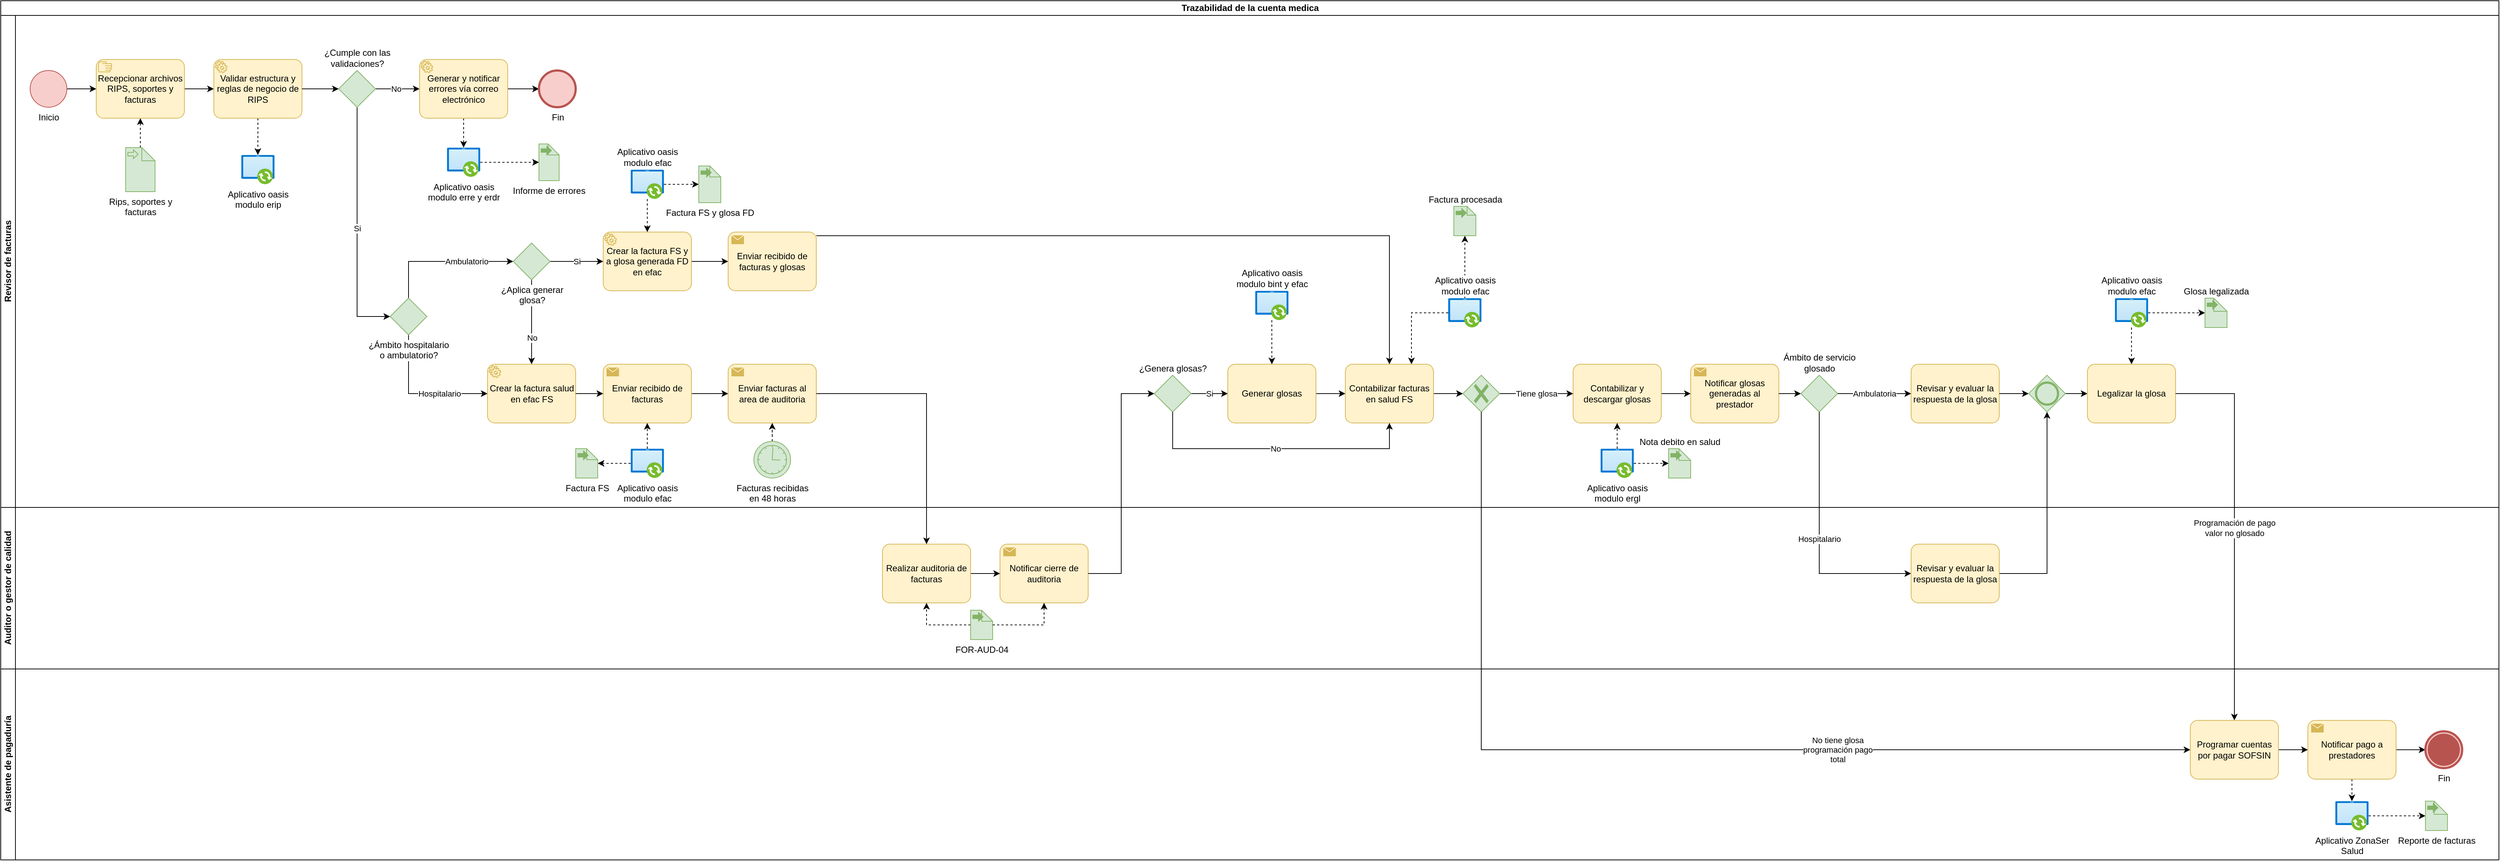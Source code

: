 <mxfile version="22.0.6" type="github">
  <diagram id="C5RBs43oDa-KdzZeNtuy" name="Page-1">
    <mxGraphModel dx="1290" dy="542" grid="1" gridSize="10" guides="1" tooltips="1" connect="1" arrows="1" fold="1" page="1" pageScale="1" pageWidth="3460" pageHeight="1200" math="0" shadow="0">
      <root>
        <mxCell id="WIyWlLk6GJQsqaUBKTNV-0" />
        <mxCell id="WIyWlLk6GJQsqaUBKTNV-1" parent="WIyWlLk6GJQsqaUBKTNV-0" />
        <mxCell id="2aWyeMzdCx-4pzrAcmwg-5" value="Trazabilidad de la cuenta medica" style="swimlane;childLayout=stackLayout;resizeParent=1;resizeParentMax=0;horizontal=1;startSize=20;horizontalStack=0;html=1;" parent="WIyWlLk6GJQsqaUBKTNV-1" vertex="1">
          <mxGeometry x="10" y="10" width="3400" height="1170" as="geometry" />
        </mxCell>
        <mxCell id="iBdwi_y_V-MF7VwGNMja-24" value="Revisor de facturas" style="swimlane;startSize=20;horizontal=0;html=1;" parent="2aWyeMzdCx-4pzrAcmwg-5" vertex="1">
          <mxGeometry y="20" width="3400" height="670" as="geometry" />
        </mxCell>
        <mxCell id="iBdwi_y_V-MF7VwGNMja-56" value="" style="edgeStyle=orthogonalEdgeStyle;rounded=0;orthogonalLoop=1;jettySize=auto;html=1;" parent="iBdwi_y_V-MF7VwGNMja-24" source="iBdwi_y_V-MF7VwGNMja-60" target="iBdwi_y_V-MF7VwGNMja-61" edge="1">
          <mxGeometry relative="1" as="geometry">
            <mxPoint x="420" y="100" as="sourcePoint" />
            <mxPoint x="290" y="100" as="targetPoint" />
          </mxGeometry>
        </mxCell>
        <mxCell id="iBdwi_y_V-MF7VwGNMja-60" value="Recepcionar archivos RIPS, soportes y facturas" style="points=[[0.25,0,0],[0.5,0,0],[0.75,0,0],[1,0.25,0],[1,0.5,0],[1,0.75,0],[0.75,1,0],[0.5,1,0],[0.25,1,0],[0,0.75,0],[0,0.5,0],[0,0.25,0]];shape=mxgraph.bpmn.task;whiteSpace=wrap;rectStyle=rounded;size=10;html=1;container=1;expand=0;collapsible=0;taskMarker=manual;fillColor=#fff2cc;strokeColor=#d6b656;" parent="iBdwi_y_V-MF7VwGNMja-24" vertex="1">
          <mxGeometry x="130" y="60" width="120" height="80" as="geometry" />
        </mxCell>
        <mxCell id="RtDtF_MCdchjABuQcPKa-3" style="edgeStyle=orthogonalEdgeStyle;rounded=0;orthogonalLoop=1;jettySize=auto;html=1;dashed=1;" parent="iBdwi_y_V-MF7VwGNMja-24" source="iBdwi_y_V-MF7VwGNMja-61" target="RtDtF_MCdchjABuQcPKa-2" edge="1">
          <mxGeometry relative="1" as="geometry" />
        </mxCell>
        <mxCell id="iBdwi_y_V-MF7VwGNMja-61" value="&lt;font style=&quot;vertical-align: inherit;&quot;&gt;&lt;font style=&quot;vertical-align: inherit;&quot;&gt;Validar estructura y reglas de negocio de RIPS&lt;/font&gt;&lt;/font&gt;" style="points=[[0.25,0,0],[0.5,0,0],[0.75,0,0],[1,0.25,0],[1,0.5,0],[1,0.75,0],[0.75,1,0],[0.5,1,0],[0.25,1,0],[0,0.75,0],[0,0.5,0],[0,0.25,0]];shape=mxgraph.bpmn.task;whiteSpace=wrap;rectStyle=rounded;size=10;html=1;container=1;expand=0;collapsible=0;taskMarker=service;fillColor=#fff2cc;strokeColor=#d6b656;" parent="iBdwi_y_V-MF7VwGNMja-24" vertex="1">
          <mxGeometry x="290" y="60" width="120" height="80" as="geometry" />
        </mxCell>
        <mxCell id="iBdwi_y_V-MF7VwGNMja-62" value="No" style="edgeStyle=orthogonalEdgeStyle;rounded=0;orthogonalLoop=1;jettySize=auto;html=1;" parent="iBdwi_y_V-MF7VwGNMja-24" source="iBdwi_y_V-MF7VwGNMja-63" target="iBdwi_y_V-MF7VwGNMja-67" edge="1">
          <mxGeometry x="-0.067" relative="1" as="geometry">
            <mxPoint as="offset" />
          </mxGeometry>
        </mxCell>
        <mxCell id="iBdwi_y_V-MF7VwGNMja-73" value="Si" style="edgeStyle=orthogonalEdgeStyle;rounded=0;orthogonalLoop=1;jettySize=auto;html=1;entryX=0;entryY=0.5;entryDx=0;entryDy=0;entryPerimeter=0;" parent="iBdwi_y_V-MF7VwGNMja-24" source="iBdwi_y_V-MF7VwGNMja-63" target="iBdwi_y_V-MF7VwGNMja-75" edge="1">
          <mxGeometry relative="1" as="geometry">
            <mxPoint x="945" y="320" as="targetPoint" />
            <Array as="points">
              <mxPoint x="485" y="410" />
            </Array>
          </mxGeometry>
        </mxCell>
        <mxCell id="iBdwi_y_V-MF7VwGNMja-63" value="¿Cumple con las&lt;br&gt;validaciones?" style="points=[[0.25,0.25,0],[0.5,0,0],[0.75,0.25,0],[1,0.5,0],[0.75,0.75,0],[0.5,1,0],[0.25,0.75,0],[0,0.5,0]];shape=mxgraph.bpmn.gateway2;html=1;verticalLabelPosition=top;labelBackgroundColor=#ffffff;verticalAlign=bottom;align=center;perimeter=rhombusPerimeter;outlineConnect=0;outline=none;symbol=none;fillColor=#d5e8d4;strokeColor=#82b366;horizontal=1;labelPosition=center;" parent="iBdwi_y_V-MF7VwGNMja-24" vertex="1">
          <mxGeometry x="460" y="75" width="50" height="50" as="geometry" />
        </mxCell>
        <mxCell id="iBdwi_y_V-MF7VwGNMja-64" style="edgeStyle=orthogonalEdgeStyle;rounded=0;orthogonalLoop=1;jettySize=auto;html=1;entryX=0;entryY=0.5;entryDx=0;entryDy=0;entryPerimeter=0;" parent="iBdwi_y_V-MF7VwGNMja-24" source="iBdwi_y_V-MF7VwGNMja-61" target="iBdwi_y_V-MF7VwGNMja-63" edge="1">
          <mxGeometry relative="1" as="geometry" />
        </mxCell>
        <mxCell id="iBdwi_y_V-MF7VwGNMja-65" style="edgeStyle=orthogonalEdgeStyle;rounded=0;orthogonalLoop=1;jettySize=auto;html=1;dashed=1;" parent="iBdwi_y_V-MF7VwGNMja-24" source="RtDtF_MCdchjABuQcPKa-5" target="iBdwi_y_V-MF7VwGNMja-68" edge="1">
          <mxGeometry relative="1" as="geometry" />
        </mxCell>
        <mxCell id="RtDtF_MCdchjABuQcPKa-4" style="edgeStyle=orthogonalEdgeStyle;rounded=0;orthogonalLoop=1;jettySize=auto;html=1;dashed=1;" parent="iBdwi_y_V-MF7VwGNMja-24" source="iBdwi_y_V-MF7VwGNMja-67" target="RtDtF_MCdchjABuQcPKa-5" edge="1">
          <mxGeometry relative="1" as="geometry">
            <mxPoint x="750" y="100" as="targetPoint" />
          </mxGeometry>
        </mxCell>
        <mxCell id="RtDtF_MCdchjABuQcPKa-7" style="edgeStyle=orthogonalEdgeStyle;rounded=0;orthogonalLoop=1;jettySize=auto;html=1;" parent="iBdwi_y_V-MF7VwGNMja-24" source="iBdwi_y_V-MF7VwGNMja-67" target="RtDtF_MCdchjABuQcPKa-6" edge="1">
          <mxGeometry relative="1" as="geometry" />
        </mxCell>
        <mxCell id="iBdwi_y_V-MF7VwGNMja-67" value="Generar y notificar errores vía correo electrónico" style="points=[[0.25,0,0],[0.5,0,0],[0.75,0,0],[1,0.25,0],[1,0.5,0],[1,0.75,0],[0.75,1,0],[0.5,1,0],[0.25,1,0],[0,0.75,0],[0,0.5,0],[0,0.25,0]];shape=mxgraph.bpmn.task;whiteSpace=wrap;rectStyle=rounded;size=10;html=1;container=1;expand=0;collapsible=0;taskMarker=service;fillColor=#fff2cc;strokeColor=#d6b656;" parent="iBdwi_y_V-MF7VwGNMja-24" vertex="1">
          <mxGeometry x="570" y="60" width="120" height="80" as="geometry" />
        </mxCell>
        <mxCell id="iBdwi_y_V-MF7VwGNMja-68" value="Informe de errores" style="shape=mxgraph.bpmn.data;labelPosition=center;verticalLabelPosition=bottom;align=center;verticalAlign=top;size=15;html=1;bpmnTransferType=output;fillColor=#d5e8d4;strokeColor=#82b366;" parent="iBdwi_y_V-MF7VwGNMja-24" vertex="1">
          <mxGeometry x="732.5" y="175" width="27.5" height="50" as="geometry" />
        </mxCell>
        <mxCell id="iBdwi_y_V-MF7VwGNMja-77" value="Ambulatorio" style="edgeStyle=orthogonalEdgeStyle;rounded=0;orthogonalLoop=1;jettySize=auto;html=1;entryX=0;entryY=0.5;entryDx=0;entryDy=0;entryPerimeter=0;" parent="iBdwi_y_V-MF7VwGNMja-24" source="iBdwi_y_V-MF7VwGNMja-75" target="iBdwi_y_V-MF7VwGNMja-79" edge="1">
          <mxGeometry x="0.333" relative="1" as="geometry">
            <mxPoint x="1120" y="420" as="targetPoint" />
            <Array as="points">
              <mxPoint x="555" y="335" />
            </Array>
            <mxPoint as="offset" />
          </mxGeometry>
        </mxCell>
        <mxCell id="iBdwi_y_V-MF7VwGNMja-76" value="Hospitalario" style="edgeStyle=orthogonalEdgeStyle;rounded=0;orthogonalLoop=1;jettySize=auto;html=1;entryX=0;entryY=0.5;entryDx=0;entryDy=0;entryPerimeter=0;" parent="iBdwi_y_V-MF7VwGNMja-24" source="iBdwi_y_V-MF7VwGNMja-75" target="iBdwi_y_V-MF7VwGNMja-74" edge="1">
          <mxGeometry x="0.296" relative="1" as="geometry">
            <Array as="points">
              <mxPoint x="555" y="515" />
            </Array>
            <mxPoint as="offset" />
          </mxGeometry>
        </mxCell>
        <mxCell id="iBdwi_y_V-MF7VwGNMja-74" value="Crear la factura salud en efac FS" style="points=[[0.25,0,0],[0.5,0,0],[0.75,0,0],[1,0.25,0],[1,0.5,0],[1,0.75,0],[0.75,1,0],[0.5,1,0],[0.25,1,0],[0,0.75,0],[0,0.5,0],[0,0.25,0]];shape=mxgraph.bpmn.task;whiteSpace=wrap;rectStyle=rounded;size=10;html=1;container=1;expand=0;collapsible=0;taskMarker=service;fillColor=#fff2cc;strokeColor=#d6b656;" parent="iBdwi_y_V-MF7VwGNMja-24" vertex="1">
          <mxGeometry x="662.5" y="475" width="120" height="80" as="geometry" />
        </mxCell>
        <mxCell id="RtDtF_MCdchjABuQcPKa-16" style="edgeStyle=orthogonalEdgeStyle;rounded=0;orthogonalLoop=1;jettySize=auto;html=1;" parent="iBdwi_y_V-MF7VwGNMja-24" source="iBdwi_y_V-MF7VwGNMja-78" target="RtDtF_MCdchjABuQcPKa-15" edge="1">
          <mxGeometry relative="1" as="geometry" />
        </mxCell>
        <mxCell id="iBdwi_y_V-MF7VwGNMja-78" value="Crear la factura FS y a glosa generada FD en efac" style="points=[[0.25,0,0],[0.5,0,0],[0.75,0,0],[1,0.25,0],[1,0.5,0],[1,0.75,0],[0.75,1,0],[0.5,1,0],[0.25,1,0],[0,0.75,0],[0,0.5,0],[0,0.25,0]];shape=mxgraph.bpmn.task;whiteSpace=wrap;rectStyle=rounded;size=10;html=1;container=1;expand=0;collapsible=0;taskMarker=service;fillColor=#fff2cc;strokeColor=#d6b656;" parent="iBdwi_y_V-MF7VwGNMja-24" vertex="1">
          <mxGeometry x="820" y="295" width="120" height="80" as="geometry" />
        </mxCell>
        <mxCell id="iBdwi_y_V-MF7VwGNMja-80" value="Si" style="edgeStyle=orthogonalEdgeStyle;rounded=0;orthogonalLoop=1;jettySize=auto;html=1;" parent="iBdwi_y_V-MF7VwGNMja-24" source="iBdwi_y_V-MF7VwGNMja-79" target="iBdwi_y_V-MF7VwGNMja-78" edge="1">
          <mxGeometry relative="1" as="geometry">
            <mxPoint x="1280" y="415" as="targetPoint" />
          </mxGeometry>
        </mxCell>
        <mxCell id="iBdwi_y_V-MF7VwGNMja-81" value="No" style="edgeStyle=orthogonalEdgeStyle;rounded=0;orthogonalLoop=1;jettySize=auto;html=1;" parent="iBdwi_y_V-MF7VwGNMja-24" source="iBdwi_y_V-MF7VwGNMja-79" target="iBdwi_y_V-MF7VwGNMja-74" edge="1">
          <mxGeometry x="0.368" relative="1" as="geometry">
            <mxPoint as="offset" />
          </mxGeometry>
        </mxCell>
        <mxCell id="iBdwi_y_V-MF7VwGNMja-79" value="¿Aplica generar&lt;br&gt;glosa?" style="points=[[0.25,0.25,0],[0.5,0,0],[0.75,0.25,0],[1,0.5,0],[0.75,0.75,0],[0.5,1,0],[0.25,0.75,0],[0,0.5,0]];shape=mxgraph.bpmn.gateway2;html=1;verticalLabelPosition=bottom;labelBackgroundColor=#ffffff;verticalAlign=top;align=center;perimeter=rhombusPerimeter;outlineConnect=0;outline=none;symbol=none;fillColor=#d5e8d4;strokeColor=#82b366;" parent="iBdwi_y_V-MF7VwGNMja-24" vertex="1">
          <mxGeometry x="697.5" y="310" width="50" height="50" as="geometry" />
        </mxCell>
        <mxCell id="iBdwi_y_V-MF7VwGNMja-88" value="Enviar facturas al area de auditoria" style="points=[[0.25,0,0],[0.5,0,0],[0.75,0,0],[1,0.25,0],[1,0.5,0],[1,0.75,0],[0.75,1,0],[0.5,1,0],[0.25,1,0],[0,0.75,0],[0,0.5,0],[0,0.25,0]];shape=mxgraph.bpmn.task;whiteSpace=wrap;rectStyle=rounded;size=10;html=1;container=1;expand=0;collapsible=0;taskMarker=send;fillColor=#fff2cc;strokeColor=#d6b656;" parent="iBdwi_y_V-MF7VwGNMja-24" vertex="1">
          <mxGeometry x="990" y="475" width="120" height="80" as="geometry" />
        </mxCell>
        <mxCell id="iBdwi_y_V-MF7VwGNMja-96" style="edgeStyle=orthogonalEdgeStyle;rounded=0;orthogonalLoop=1;jettySize=auto;html=1;dashed=1;" parent="iBdwi_y_V-MF7VwGNMja-24" source="iBdwi_y_V-MF7VwGNMja-95" target="iBdwi_y_V-MF7VwGNMja-88" edge="1">
          <mxGeometry relative="1" as="geometry" />
        </mxCell>
        <mxCell id="iBdwi_y_V-MF7VwGNMja-95" value="Facturas recibidas&lt;br&gt;en 48 horas" style="points=[[0.145,0.145,0],[0.5,0,0],[0.855,0.145,0],[1,0.5,0],[0.855,0.855,0],[0.5,1,0],[0.145,0.855,0],[0,0.5,0]];shape=mxgraph.bpmn.event;html=1;verticalLabelPosition=bottom;labelBackgroundColor=#ffffff;verticalAlign=top;align=center;perimeter=ellipsePerimeter;outlineConnect=0;aspect=fixed;outline=standard;symbol=timer;fillColor=#d5e8d4;strokeColor=#82b366;" parent="iBdwi_y_V-MF7VwGNMja-24" vertex="1">
          <mxGeometry x="1025" y="580" width="50" height="50" as="geometry" />
        </mxCell>
        <mxCell id="iBdwi_y_V-MF7VwGNMja-75" value="¿Ámbito hospitalario&lt;br&gt;o ambulatorio?" style="points=[[0.25,0.25,0],[0.5,0,0],[0.75,0.25,0],[1,0.5,0],[0.75,0.75,0],[0.5,1,0],[0.25,0.75,0],[0,0.5,0]];shape=mxgraph.bpmn.gateway2;html=1;verticalLabelPosition=bottom;labelBackgroundColor=#ffffff;verticalAlign=top;align=center;perimeter=rhombusPerimeter;outlineConnect=0;outline=none;symbol=none;fillColor=#d5e8d4;strokeColor=#82b366;" parent="iBdwi_y_V-MF7VwGNMja-24" vertex="1">
          <mxGeometry x="530" y="385" width="50" height="50" as="geometry" />
        </mxCell>
        <mxCell id="iBdwi_y_V-MF7VwGNMja-179" style="edgeStyle=orthogonalEdgeStyle;rounded=0;orthogonalLoop=1;jettySize=auto;html=1;" parent="iBdwi_y_V-MF7VwGNMja-24" source="iBdwi_y_V-MF7VwGNMja-122" target="RtDtF_MCdchjABuQcPKa-50" edge="1">
          <mxGeometry relative="1" as="geometry">
            <mxPoint x="2000" y="515" as="targetPoint" />
          </mxGeometry>
        </mxCell>
        <mxCell id="iBdwi_y_V-MF7VwGNMja-122" value="Contabilizar facturas en salud FS" style="points=[[0.25,0,0],[0.5,0,0],[0.75,0,0],[1,0.25,0],[1,0.5,0],[1,0.75,0],[0.75,1,0],[0.5,1,0],[0.25,1,0],[0,0.75,0],[0,0.5,0],[0,0.25,0]];shape=mxgraph.bpmn.task;whiteSpace=wrap;rectStyle=rounded;size=10;html=1;container=1;expand=0;collapsible=0;taskMarker=abstract;fillColor=#fff2cc;strokeColor=#d6b656;" parent="iBdwi_y_V-MF7VwGNMja-24" vertex="1">
          <mxGeometry x="1830" y="475" width="120" height="80" as="geometry" />
        </mxCell>
        <mxCell id="iBdwi_y_V-MF7VwGNMja-131" style="edgeStyle=orthogonalEdgeStyle;rounded=0;orthogonalLoop=1;jettySize=auto;html=1;exitX=1;exitY=0.5;exitDx=0;exitDy=0;exitPerimeter=0;" parent="iBdwi_y_V-MF7VwGNMja-24" source="iBdwi_y_V-MF7VwGNMja-127" target="iBdwi_y_V-MF7VwGNMja-130" edge="1">
          <mxGeometry relative="1" as="geometry">
            <mxPoint x="3380" y="160" as="sourcePoint" />
          </mxGeometry>
        </mxCell>
        <mxCell id="iBdwi_y_V-MF7VwGNMja-127" value="Contabilizar y descargar glosas" style="points=[[0.25,0,0],[0.5,0,0],[0.75,0,0],[1,0.25,0],[1,0.5,0],[1,0.75,0],[0.75,1,0],[0.5,1,0],[0.25,1,0],[0,0.75,0],[0,0.5,0],[0,0.25,0]];shape=mxgraph.bpmn.task;whiteSpace=wrap;rectStyle=rounded;size=10;html=1;container=1;expand=0;collapsible=0;taskMarker=abstract;fillColor=#fff2cc;strokeColor=#d6b656;" parent="iBdwi_y_V-MF7VwGNMja-24" vertex="1">
          <mxGeometry x="2140" y="475" width="120" height="80" as="geometry" />
        </mxCell>
        <mxCell id="iBdwi_y_V-MF7VwGNMja-130" value="Notificar glosas generadas al prestador" style="points=[[0.25,0,0],[0.5,0,0],[0.75,0,0],[1,0.25,0],[1,0.5,0],[1,0.75,0],[0.75,1,0],[0.5,1,0],[0.25,1,0],[0,0.75,0],[0,0.5,0],[0,0.25,0]];shape=mxgraph.bpmn.task;whiteSpace=wrap;rectStyle=rounded;size=10;html=1;container=1;expand=0;collapsible=0;taskMarker=send;fillColor=#fff2cc;strokeColor=#d6b656;" parent="iBdwi_y_V-MF7VwGNMja-24" vertex="1">
          <mxGeometry x="2300" y="475" width="120" height="80" as="geometry" />
        </mxCell>
        <mxCell id="iBdwi_y_V-MF7VwGNMja-162" value="Si" style="edgeStyle=orthogonalEdgeStyle;rounded=0;orthogonalLoop=1;jettySize=auto;html=1;entryX=0;entryY=0.5;entryDx=0;entryDy=0;entryPerimeter=0;" parent="iBdwi_y_V-MF7VwGNMja-24" source="iBdwi_y_V-MF7VwGNMja-161" target="iBdwi_y_V-MF7VwGNMja-174" edge="1">
          <mxGeometry relative="1" as="geometry" />
        </mxCell>
        <mxCell id="iBdwi_y_V-MF7VwGNMja-161" value="¿Genera glosas?" style="points=[[0.25,0.25,0],[0.5,0,0],[0.75,0.25,0],[1,0.5,0],[0.75,0.75,0],[0.5,1,0],[0.25,0.75,0],[0,0.5,0]];shape=mxgraph.bpmn.gateway2;html=1;verticalLabelPosition=top;labelBackgroundColor=#ffffff;verticalAlign=bottom;align=center;perimeter=rhombusPerimeter;outlineConnect=0;outline=none;symbol=none;fillColor=#d5e8d4;strokeColor=#82b366;labelPosition=center;" parent="iBdwi_y_V-MF7VwGNMja-24" vertex="1">
          <mxGeometry x="1570" y="490" width="50" height="50" as="geometry" />
        </mxCell>
        <mxCell id="iBdwi_y_V-MF7VwGNMja-175" style="edgeStyle=orthogonalEdgeStyle;rounded=0;orthogonalLoop=1;jettySize=auto;html=1;" parent="iBdwi_y_V-MF7VwGNMja-24" source="iBdwi_y_V-MF7VwGNMja-174" target="iBdwi_y_V-MF7VwGNMja-122" edge="1">
          <mxGeometry relative="1" as="geometry">
            <mxPoint x="1820" y="515" as="targetPoint" />
          </mxGeometry>
        </mxCell>
        <mxCell id="iBdwi_y_V-MF7VwGNMja-174" value="Generar glosas" style="points=[[0.25,0,0],[0.5,0,0],[0.75,0,0],[1,0.25,0],[1,0.5,0],[1,0.75,0],[0.75,1,0],[0.5,1,0],[0.25,1,0],[0,0.75,0],[0,0.5,0],[0,0.25,0]];shape=mxgraph.bpmn.task;whiteSpace=wrap;rectStyle=rounded;size=10;html=1;container=1;expand=0;collapsible=0;taskMarker=abstract;fillColor=#fff2cc;strokeColor=#d6b656;" parent="iBdwi_y_V-MF7VwGNMja-24" vertex="1">
          <mxGeometry x="1670" y="475" width="120" height="80" as="geometry" />
        </mxCell>
        <mxCell id="iBdwi_y_V-MF7VwGNMja-165" value="No" style="edgeStyle=orthogonalEdgeStyle;rounded=0;orthogonalLoop=1;jettySize=auto;html=1;exitX=0.5;exitY=1;exitDx=0;exitDy=0;exitPerimeter=0;entryX=0.5;entryY=1;entryDx=0;entryDy=0;entryPerimeter=0;" parent="iBdwi_y_V-MF7VwGNMja-24" source="iBdwi_y_V-MF7VwGNMja-161" target="iBdwi_y_V-MF7VwGNMja-122" edge="1">
          <mxGeometry relative="1" as="geometry">
            <mxPoint x="2530" y="920" as="sourcePoint" />
            <Array as="points">
              <mxPoint x="1735" y="590" />
              <mxPoint x="2780" y="590" />
            </Array>
          </mxGeometry>
        </mxCell>
        <mxCell id="iBdwi_y_V-MF7VwGNMja-157" style="edgeStyle=orthogonalEdgeStyle;rounded=0;orthogonalLoop=1;jettySize=auto;html=1;exitX=1;exitY=0.5;exitDx=0;exitDy=0;exitPerimeter=0;" parent="iBdwi_y_V-MF7VwGNMja-24" source="RtDtF_MCdchjABuQcPKa-13" target="iBdwi_y_V-MF7VwGNMja-88" edge="1">
          <mxGeometry relative="1" as="geometry">
            <Array as="points">
              <mxPoint x="1010" y="515" />
              <mxPoint x="1010" y="515" />
            </Array>
            <mxPoint x="1055" y="425" as="sourcePoint" />
            <mxPoint x="1215" y="175" as="targetPoint" />
          </mxGeometry>
        </mxCell>
        <mxCell id="iBdwi_y_V-MF7VwGNMja-188" value="Revisar y evaluar la respuesta de la glosa" style="points=[[0.25,0,0],[0.5,0,0],[0.75,0,0],[1,0.25,0],[1,0.5,0],[1,0.75,0],[0.75,1,0],[0.5,1,0],[0.25,1,0],[0,0.75,0],[0,0.5,0],[0,0.25,0]];shape=mxgraph.bpmn.task;whiteSpace=wrap;rectStyle=rounded;size=10;html=1;container=1;expand=0;collapsible=0;taskMarker=abstract;fillColor=#fff2cc;strokeColor=#d6b656;" parent="iBdwi_y_V-MF7VwGNMja-24" vertex="1">
          <mxGeometry x="2600" y="475" width="120" height="80" as="geometry" />
        </mxCell>
        <mxCell id="iBdwi_y_V-MF7VwGNMja-187" style="edgeStyle=orthogonalEdgeStyle;rounded=0;orthogonalLoop=1;jettySize=auto;html=1;" parent="iBdwi_y_V-MF7VwGNMja-24" source="iBdwi_y_V-MF7VwGNMja-130" target="iBdwi_y_V-MF7VwGNMja-189" edge="1">
          <mxGeometry relative="1" as="geometry">
            <mxPoint x="3860" y="450" as="targetPoint" />
            <mxPoint x="3810" y="450" as="sourcePoint" />
          </mxGeometry>
        </mxCell>
        <mxCell id="iBdwi_y_V-MF7VwGNMja-190" value="Ambulatoria" style="edgeStyle=orthogonalEdgeStyle;rounded=0;orthogonalLoop=1;jettySize=auto;html=1;" parent="iBdwi_y_V-MF7VwGNMja-24" source="iBdwi_y_V-MF7VwGNMja-189" target="iBdwi_y_V-MF7VwGNMja-188" edge="1">
          <mxGeometry relative="1" as="geometry" />
        </mxCell>
        <mxCell id="iBdwi_y_V-MF7VwGNMja-189" value="Ámbito de servicio&lt;br&gt;glosado" style="points=[[0.25,0.25,0],[0.5,0,0],[0.75,0.25,0],[1,0.5,0],[0.75,0.75,0],[0.5,1,0],[0.25,0.75,0],[0,0.5,0]];shape=mxgraph.bpmn.gateway2;html=1;verticalLabelPosition=top;labelBackgroundColor=#ffffff;verticalAlign=bottom;align=center;perimeter=rhombusPerimeter;outlineConnect=0;outline=none;symbol=none;fillColor=#d5e8d4;strokeColor=#82b366;labelPosition=center;" parent="iBdwi_y_V-MF7VwGNMja-24" vertex="1">
          <mxGeometry x="2450" y="490" width="50" height="50" as="geometry" />
        </mxCell>
        <mxCell id="iBdwi_y_V-MF7VwGNMja-194" style="edgeStyle=orthogonalEdgeStyle;rounded=0;orthogonalLoop=1;jettySize=auto;html=1;entryX=0;entryY=0.5;entryDx=0;entryDy=0;entryPerimeter=0;" parent="iBdwi_y_V-MF7VwGNMja-24" source="iBdwi_y_V-MF7VwGNMja-188" target="iBdwi_y_V-MF7VwGNMja-196" edge="1">
          <mxGeometry relative="1" as="geometry" />
        </mxCell>
        <mxCell id="iBdwi_y_V-MF7VwGNMja-197" style="edgeStyle=orthogonalEdgeStyle;rounded=0;orthogonalLoop=1;jettySize=auto;html=1;entryX=0;entryY=0.5;entryDx=0;entryDy=0;entryPerimeter=0;" parent="iBdwi_y_V-MF7VwGNMja-24" source="iBdwi_y_V-MF7VwGNMja-196" target="iBdwi_y_V-MF7VwGNMja-199" edge="1">
          <mxGeometry relative="1" as="geometry">
            <mxPoint x="4060" y="450" as="targetPoint" />
          </mxGeometry>
        </mxCell>
        <mxCell id="iBdwi_y_V-MF7VwGNMja-196" value="" style="points=[[0.25,0.25,0],[0.5,0,0],[0.75,0.25,0],[1,0.5,0],[0.75,0.75,0],[0.5,1,0],[0.25,0.75,0],[0,0.5,0]];shape=mxgraph.bpmn.gateway2;html=1;verticalLabelPosition=bottom;labelBackgroundColor=#ffffff;verticalAlign=top;align=center;perimeter=rhombusPerimeter;outlineConnect=0;outline=end;symbol=general;fillColor=#d5e8d4;strokeColor=#82b366;" parent="iBdwi_y_V-MF7VwGNMja-24" vertex="1">
          <mxGeometry x="2760" y="490" width="50" height="50" as="geometry" />
        </mxCell>
        <mxCell id="iBdwi_y_V-MF7VwGNMja-199" value="Legalizar la glosa" style="points=[[0.25,0,0],[0.5,0,0],[0.75,0,0],[1,0.25,0],[1,0.5,0],[1,0.75,0],[0.75,1,0],[0.5,1,0],[0.25,1,0],[0,0.75,0],[0,0.5,0],[0,0.25,0]];shape=mxgraph.bpmn.task;whiteSpace=wrap;rectStyle=rounded;size=10;html=1;container=1;expand=0;collapsible=0;taskMarker=abstract;fillColor=#fff2cc;strokeColor=#d6b656;" parent="iBdwi_y_V-MF7VwGNMja-24" vertex="1">
          <mxGeometry x="2840" y="475" width="120" height="80" as="geometry" />
        </mxCell>
        <mxCell id="RtDtF_MCdchjABuQcPKa-1" style="edgeStyle=orthogonalEdgeStyle;rounded=0;orthogonalLoop=1;jettySize=auto;html=1;dashed=1;" parent="iBdwi_y_V-MF7VwGNMja-24" source="iBdwi_y_V-MF7VwGNMja-1" target="iBdwi_y_V-MF7VwGNMja-60" edge="1">
          <mxGeometry relative="1" as="geometry" />
        </mxCell>
        <mxCell id="iBdwi_y_V-MF7VwGNMja-1" value="Rips, soportes y &lt;br&gt;facturas" style="shape=mxgraph.bpmn.data;labelPosition=center;verticalLabelPosition=bottom;align=center;verticalAlign=top;size=18;html=1;bpmnTransferType=input;fillColor=#d5e8d4;strokeColor=#82b366;" parent="iBdwi_y_V-MF7VwGNMja-24" vertex="1">
          <mxGeometry x="170" y="180" width="40" height="60" as="geometry" />
        </mxCell>
        <mxCell id="RtDtF_MCdchjABuQcPKa-0" style="edgeStyle=orthogonalEdgeStyle;rounded=0;orthogonalLoop=1;jettySize=auto;html=1;" parent="iBdwi_y_V-MF7VwGNMja-24" source="iBdwi_y_V-MF7VwGNMja-0" target="iBdwi_y_V-MF7VwGNMja-60" edge="1">
          <mxGeometry relative="1" as="geometry" />
        </mxCell>
        <mxCell id="iBdwi_y_V-MF7VwGNMja-0" value="Inicio" style="points=[[0.145,0.145,0],[0.5,0,0],[0.855,0.145,0],[1,0.5,0],[0.855,0.855,0],[0.5,1,0],[0.145,0.855,0],[0,0.5,0]];shape=mxgraph.bpmn.event;html=1;verticalLabelPosition=bottom;labelBackgroundColor=#ffffff;verticalAlign=top;align=center;perimeter=ellipsePerimeter;outlineConnect=0;aspect=fixed;outline=standard;symbol=general;fillColor=#f8cecc;strokeColor=#b85450;" parent="iBdwi_y_V-MF7VwGNMja-24" vertex="1">
          <mxGeometry x="40" y="75" width="50" height="50" as="geometry" />
        </mxCell>
        <mxCell id="RtDtF_MCdchjABuQcPKa-2" value="&lt;font style=&quot;vertical-align: inherit;&quot;&gt;&lt;font style=&quot;vertical-align: inherit;&quot;&gt;Aplicativo oasis &lt;br&gt;modulo erip&lt;/font&gt;&lt;/font&gt;" style="image;aspect=fixed;html=1;points=[];align=center;fontSize=12;image=img/lib/azure2/intune/Software_Updates.svg;" parent="iBdwi_y_V-MF7VwGNMja-24" vertex="1">
          <mxGeometry x="327.34" y="190" width="45.33" height="40" as="geometry" />
        </mxCell>
        <mxCell id="RtDtF_MCdchjABuQcPKa-5" value="&lt;font style=&quot;vertical-align: inherit;&quot;&gt;&lt;font style=&quot;vertical-align: inherit;&quot;&gt;Aplicativo oasis &lt;br&gt;modulo erre y erdr&lt;/font&gt;&lt;/font&gt;" style="image;aspect=fixed;html=1;points=[];align=center;fontSize=12;image=img/lib/azure2/intune/Software_Updates.svg;" parent="iBdwi_y_V-MF7VwGNMja-24" vertex="1">
          <mxGeometry x="607.34" y="180" width="45.33" height="40" as="geometry" />
        </mxCell>
        <mxCell id="RtDtF_MCdchjABuQcPKa-6" value="Fin" style="points=[[0.145,0.145,0],[0.5,0,0],[0.855,0.145,0],[1,0.5,0],[0.855,0.855,0],[0.5,1,0],[0.145,0.855,0],[0,0.5,0]];shape=mxgraph.bpmn.event;html=1;verticalLabelPosition=bottom;labelBackgroundColor=#ffffff;verticalAlign=top;align=center;perimeter=ellipsePerimeter;outlineConnect=0;aspect=fixed;outline=end;symbol=terminate2;fillColor=#f8cecc;strokeColor=#b85450;" parent="iBdwi_y_V-MF7VwGNMja-24" vertex="1">
          <mxGeometry x="732.5" y="75" width="50" height="50" as="geometry" />
        </mxCell>
        <mxCell id="RtDtF_MCdchjABuQcPKa-13" value="Enviar recibido de facturas" style="points=[[0.25,0,0],[0.5,0,0],[0.75,0,0],[1,0.25,0],[1,0.5,0],[1,0.75,0],[0.75,1,0],[0.5,1,0],[0.25,1,0],[0,0.75,0],[0,0.5,0],[0,0.25,0]];shape=mxgraph.bpmn.task;whiteSpace=wrap;rectStyle=rounded;size=10;html=1;container=1;expand=0;collapsible=0;taskMarker=send;fillColor=#fff2cc;strokeColor=#d6b656;" parent="iBdwi_y_V-MF7VwGNMja-24" vertex="1">
          <mxGeometry x="820" y="475" width="120" height="80" as="geometry" />
        </mxCell>
        <mxCell id="RtDtF_MCdchjABuQcPKa-14" value="" style="edgeStyle=orthogonalEdgeStyle;rounded=0;orthogonalLoop=1;jettySize=auto;html=1;" parent="iBdwi_y_V-MF7VwGNMja-24" source="iBdwi_y_V-MF7VwGNMja-74" target="RtDtF_MCdchjABuQcPKa-13" edge="1">
          <mxGeometry x="0.579" relative="1" as="geometry">
            <mxPoint x="1055" y="695" as="targetPoint" />
            <mxPoint x="1" as="offset" />
            <mxPoint x="793" y="785" as="sourcePoint" />
          </mxGeometry>
        </mxCell>
        <mxCell id="RtDtF_MCdchjABuQcPKa-33" style="edgeStyle=orthogonalEdgeStyle;rounded=0;orthogonalLoop=1;jettySize=auto;html=1;" parent="iBdwi_y_V-MF7VwGNMja-24" source="RtDtF_MCdchjABuQcPKa-15" target="iBdwi_y_V-MF7VwGNMja-122" edge="1">
          <mxGeometry relative="1" as="geometry">
            <Array as="points">
              <mxPoint x="1890" y="300" />
            </Array>
          </mxGeometry>
        </mxCell>
        <mxCell id="RtDtF_MCdchjABuQcPKa-15" value="Enviar recibido de facturas y glosas" style="points=[[0.25,0,0],[0.5,0,0],[0.75,0,0],[1,0.25,0],[1,0.5,0],[1,0.75,0],[0.75,1,0],[0.5,1,0],[0.25,1,0],[0,0.75,0],[0,0.5,0],[0,0.25,0]];shape=mxgraph.bpmn.task;whiteSpace=wrap;rectStyle=rounded;size=10;html=1;container=1;expand=0;collapsible=0;taskMarker=send;fillColor=#fff2cc;strokeColor=#d6b656;" parent="iBdwi_y_V-MF7VwGNMja-24" vertex="1">
          <mxGeometry x="990" y="295" width="120" height="80" as="geometry" />
        </mxCell>
        <mxCell id="RtDtF_MCdchjABuQcPKa-18" style="edgeStyle=orthogonalEdgeStyle;rounded=0;orthogonalLoop=1;jettySize=auto;html=1;dashed=1;" parent="iBdwi_y_V-MF7VwGNMja-24" source="RtDtF_MCdchjABuQcPKa-17" target="iBdwi_y_V-MF7VwGNMja-78" edge="1">
          <mxGeometry relative="1" as="geometry" />
        </mxCell>
        <mxCell id="RtDtF_MCdchjABuQcPKa-22" style="edgeStyle=orthogonalEdgeStyle;rounded=0;orthogonalLoop=1;jettySize=auto;html=1;dashed=1;" parent="iBdwi_y_V-MF7VwGNMja-24" source="RtDtF_MCdchjABuQcPKa-17" target="RtDtF_MCdchjABuQcPKa-21" edge="1">
          <mxGeometry relative="1" as="geometry" />
        </mxCell>
        <mxCell id="RtDtF_MCdchjABuQcPKa-17" value="&lt;font style=&quot;vertical-align: inherit;&quot;&gt;&lt;font style=&quot;vertical-align: inherit;&quot;&gt;Aplicativo oasis &lt;br&gt;modulo efac&lt;/font&gt;&lt;/font&gt;" style="image;aspect=fixed;html=1;points=[];align=center;fontSize=12;image=img/lib/azure2/intune/Software_Updates.svg;labelPosition=center;verticalLabelPosition=top;verticalAlign=bottom;" parent="iBdwi_y_V-MF7VwGNMja-24" vertex="1">
          <mxGeometry x="857.34" y="210" width="45.33" height="40" as="geometry" />
        </mxCell>
        <mxCell id="RtDtF_MCdchjABuQcPKa-21" value="Factura FS y glosa FD" style="shape=mxgraph.bpmn.data;labelPosition=center;verticalLabelPosition=bottom;align=center;verticalAlign=top;size=15;html=1;bpmnTransferType=output;fillColor=#d5e8d4;strokeColor=#82b366;" parent="iBdwi_y_V-MF7VwGNMja-24" vertex="1">
          <mxGeometry x="950" y="205" width="30" height="50" as="geometry" />
        </mxCell>
        <mxCell id="RtDtF_MCdchjABuQcPKa-24" style="edgeStyle=orthogonalEdgeStyle;rounded=0;orthogonalLoop=1;jettySize=auto;html=1;dashed=1;" parent="iBdwi_y_V-MF7VwGNMja-24" source="RtDtF_MCdchjABuQcPKa-23" target="RtDtF_MCdchjABuQcPKa-13" edge="1">
          <mxGeometry relative="1" as="geometry" />
        </mxCell>
        <mxCell id="RtDtF_MCdchjABuQcPKa-26" style="edgeStyle=orthogonalEdgeStyle;rounded=0;orthogonalLoop=1;jettySize=auto;html=1;dashed=1;" parent="iBdwi_y_V-MF7VwGNMja-24" source="RtDtF_MCdchjABuQcPKa-23" target="RtDtF_MCdchjABuQcPKa-25" edge="1">
          <mxGeometry relative="1" as="geometry" />
        </mxCell>
        <mxCell id="RtDtF_MCdchjABuQcPKa-23" value="&lt;font style=&quot;vertical-align: inherit;&quot;&gt;&lt;font style=&quot;vertical-align: inherit;&quot;&gt;Aplicativo oasis &lt;br&gt;modulo efac&lt;/font&gt;&lt;/font&gt;" style="image;aspect=fixed;html=1;points=[];align=center;fontSize=12;image=img/lib/azure2/intune/Software_Updates.svg;labelPosition=center;verticalLabelPosition=bottom;verticalAlign=top;" parent="iBdwi_y_V-MF7VwGNMja-24" vertex="1">
          <mxGeometry x="857.34" y="590" width="45.33" height="40" as="geometry" />
        </mxCell>
        <mxCell id="RtDtF_MCdchjABuQcPKa-25" value="Factura FS" style="shape=mxgraph.bpmn.data;labelPosition=center;verticalLabelPosition=bottom;align=center;verticalAlign=top;size=15;html=1;bpmnTransferType=output;fillColor=#d5e8d4;strokeColor=#82b366;" parent="iBdwi_y_V-MF7VwGNMja-24" vertex="1">
          <mxGeometry x="782.5" y="590" width="30" height="40" as="geometry" />
        </mxCell>
        <mxCell id="RtDtF_MCdchjABuQcPKa-32" style="edgeStyle=orthogonalEdgeStyle;rounded=0;orthogonalLoop=1;jettySize=auto;html=1;dashed=1;" parent="iBdwi_y_V-MF7VwGNMja-24" source="RtDtF_MCdchjABuQcPKa-31" target="iBdwi_y_V-MF7VwGNMja-174" edge="1">
          <mxGeometry relative="1" as="geometry" />
        </mxCell>
        <mxCell id="RtDtF_MCdchjABuQcPKa-31" value="&lt;font style=&quot;vertical-align: inherit;&quot;&gt;&lt;font style=&quot;vertical-align: inherit;&quot;&gt;Aplicativo oasis &lt;br&gt;modulo bint y efac&lt;/font&gt;&lt;/font&gt;" style="image;aspect=fixed;html=1;points=[];align=center;fontSize=12;image=img/lib/azure2/intune/Software_Updates.svg;labelPosition=center;verticalLabelPosition=top;verticalAlign=bottom;" parent="iBdwi_y_V-MF7VwGNMja-24" vertex="1">
          <mxGeometry x="1707.33" y="375" width="45.33" height="40" as="geometry" />
        </mxCell>
        <mxCell id="RtDtF_MCdchjABuQcPKa-37" style="edgeStyle=orthogonalEdgeStyle;rounded=0;orthogonalLoop=1;jettySize=auto;html=1;dashed=1;" parent="iBdwi_y_V-MF7VwGNMja-24" source="RtDtF_MCdchjABuQcPKa-34" target="RtDtF_MCdchjABuQcPKa-36" edge="1">
          <mxGeometry relative="1" as="geometry" />
        </mxCell>
        <mxCell id="RtDtF_MCdchjABuQcPKa-34" value="&lt;font style=&quot;vertical-align: inherit;&quot;&gt;&lt;font style=&quot;vertical-align: inherit;&quot;&gt;Aplicativo oasis &lt;br&gt;modulo efac&lt;/font&gt;&lt;/font&gt;" style="image;aspect=fixed;html=1;points=[];align=center;fontSize=12;image=img/lib/azure2/intune/Software_Updates.svg;labelPosition=center;verticalLabelPosition=top;verticalAlign=bottom;" parent="iBdwi_y_V-MF7VwGNMja-24" vertex="1">
          <mxGeometry x="1970" y="385" width="45.33" height="40" as="geometry" />
        </mxCell>
        <mxCell id="RtDtF_MCdchjABuQcPKa-35" style="edgeStyle=orthogonalEdgeStyle;rounded=0;orthogonalLoop=1;jettySize=auto;html=1;entryX=0.75;entryY=0;entryDx=0;entryDy=0;entryPerimeter=0;dashed=1;" parent="iBdwi_y_V-MF7VwGNMja-24" source="RtDtF_MCdchjABuQcPKa-34" target="iBdwi_y_V-MF7VwGNMja-122" edge="1">
          <mxGeometry relative="1" as="geometry" />
        </mxCell>
        <mxCell id="RtDtF_MCdchjABuQcPKa-36" value="Factura procesada" style="shape=mxgraph.bpmn.data;labelPosition=center;verticalLabelPosition=top;align=center;verticalAlign=bottom;size=12;html=1;bpmnTransferType=output;fillColor=#d5e8d4;strokeColor=#82b366;" parent="iBdwi_y_V-MF7VwGNMja-24" vertex="1">
          <mxGeometry x="1977.67" y="260" width="30" height="40" as="geometry" />
        </mxCell>
        <mxCell id="RtDtF_MCdchjABuQcPKa-39" style="edgeStyle=orthogonalEdgeStyle;rounded=0;orthogonalLoop=1;jettySize=auto;html=1;dashed=1;" parent="iBdwi_y_V-MF7VwGNMja-24" source="RtDtF_MCdchjABuQcPKa-38" target="iBdwi_y_V-MF7VwGNMja-127" edge="1">
          <mxGeometry relative="1" as="geometry" />
        </mxCell>
        <mxCell id="RtDtF_MCdchjABuQcPKa-41" style="edgeStyle=orthogonalEdgeStyle;rounded=0;orthogonalLoop=1;jettySize=auto;html=1;dashed=1;" parent="iBdwi_y_V-MF7VwGNMja-24" source="RtDtF_MCdchjABuQcPKa-38" target="RtDtF_MCdchjABuQcPKa-40" edge="1">
          <mxGeometry relative="1" as="geometry" />
        </mxCell>
        <mxCell id="RtDtF_MCdchjABuQcPKa-38" value="&lt;font style=&quot;vertical-align: inherit;&quot;&gt;&lt;font style=&quot;vertical-align: inherit;&quot;&gt;Aplicativo oasis &lt;br&gt;modulo ergl&lt;/font&gt;&lt;/font&gt;" style="image;aspect=fixed;html=1;points=[];align=center;fontSize=12;image=img/lib/azure2/intune/Software_Updates.svg;labelPosition=center;verticalLabelPosition=bottom;verticalAlign=top;" parent="iBdwi_y_V-MF7VwGNMja-24" vertex="1">
          <mxGeometry x="2177.33" y="590" width="45.33" height="40" as="geometry" />
        </mxCell>
        <mxCell id="RtDtF_MCdchjABuQcPKa-40" value="Nota debito en salud" style="shape=mxgraph.bpmn.data;labelPosition=center;verticalLabelPosition=top;align=center;verticalAlign=bottom;size=16;html=1;bpmnTransferType=output;fillColor=#d5e8d4;strokeColor=#82b366;" parent="iBdwi_y_V-MF7VwGNMja-24" vertex="1">
          <mxGeometry x="2270" y="590" width="30" height="40" as="geometry" />
        </mxCell>
        <mxCell id="RtDtF_MCdchjABuQcPKa-45" style="edgeStyle=orthogonalEdgeStyle;rounded=0;orthogonalLoop=1;jettySize=auto;html=1;dashed=1;" parent="iBdwi_y_V-MF7VwGNMja-24" source="RtDtF_MCdchjABuQcPKa-42" target="iBdwi_y_V-MF7VwGNMja-199" edge="1">
          <mxGeometry relative="1" as="geometry" />
        </mxCell>
        <mxCell id="RtDtF_MCdchjABuQcPKa-48" style="edgeStyle=orthogonalEdgeStyle;rounded=0;orthogonalLoop=1;jettySize=auto;html=1;dashed=1;" parent="iBdwi_y_V-MF7VwGNMja-24" source="RtDtF_MCdchjABuQcPKa-42" target="RtDtF_MCdchjABuQcPKa-46" edge="1">
          <mxGeometry relative="1" as="geometry" />
        </mxCell>
        <mxCell id="RtDtF_MCdchjABuQcPKa-42" value="&lt;font style=&quot;vertical-align: inherit;&quot;&gt;&lt;font style=&quot;vertical-align: inherit;&quot;&gt;Aplicativo oasis &lt;br&gt;modulo efac&lt;/font&gt;&lt;/font&gt;" style="image;aspect=fixed;html=1;points=[];align=center;fontSize=12;image=img/lib/azure2/intune/Software_Updates.svg;labelPosition=center;verticalLabelPosition=top;verticalAlign=bottom;" parent="iBdwi_y_V-MF7VwGNMja-24" vertex="1">
          <mxGeometry x="2877.34" y="385" width="45.33" height="40" as="geometry" />
        </mxCell>
        <mxCell id="RtDtF_MCdchjABuQcPKa-46" value="Glosa legalizada" style="shape=mxgraph.bpmn.data;labelPosition=center;verticalLabelPosition=top;align=center;verticalAlign=bottom;size=18;html=1;bpmnTransferType=output;fillColor=#d5e8d4;strokeColor=#82b366;" parent="iBdwi_y_V-MF7VwGNMja-24" vertex="1">
          <mxGeometry x="3000" y="385" width="30" height="40" as="geometry" />
        </mxCell>
        <mxCell id="RtDtF_MCdchjABuQcPKa-51" value="Tiene glosa" style="edgeStyle=orthogonalEdgeStyle;rounded=0;orthogonalLoop=1;jettySize=auto;html=1;" parent="iBdwi_y_V-MF7VwGNMja-24" source="RtDtF_MCdchjABuQcPKa-50" target="iBdwi_y_V-MF7VwGNMja-127" edge="1">
          <mxGeometry relative="1" as="geometry" />
        </mxCell>
        <mxCell id="RtDtF_MCdchjABuQcPKa-50" value="" style="points=[[0.25,0.25,0],[0.5,0,0],[0.75,0.25,0],[1,0.5,0],[0.75,0.75,0],[0.5,1,0],[0.25,0.75,0],[0,0.5,0]];shape=mxgraph.bpmn.gateway2;html=1;verticalLabelPosition=bottom;labelBackgroundColor=#ffffff;verticalAlign=top;align=center;perimeter=rhombusPerimeter;outlineConnect=0;outline=none;symbol=none;gwType=exclusive;fillColor=#d5e8d4;strokeColor=#82b366;" parent="iBdwi_y_V-MF7VwGNMja-24" vertex="1">
          <mxGeometry x="1990" y="490" width="50" height="50" as="geometry" />
        </mxCell>
        <mxCell id="iBdwi_y_V-MF7VwGNMja-191" value="Hospitalario" style="edgeStyle=orthogonalEdgeStyle;rounded=0;orthogonalLoop=1;jettySize=auto;html=1;entryX=0;entryY=0.5;entryDx=0;entryDy=0;entryPerimeter=0;" parent="2aWyeMzdCx-4pzrAcmwg-5" source="iBdwi_y_V-MF7VwGNMja-189" target="iBdwi_y_V-MF7VwGNMja-192" edge="1">
          <mxGeometry relative="1" as="geometry">
            <mxPoint x="3895" y="960" as="targetPoint" />
            <Array as="points">
              <mxPoint x="2475" y="780" />
            </Array>
          </mxGeometry>
        </mxCell>
        <mxCell id="iBdwi_y_V-MF7VwGNMja-195" style="edgeStyle=orthogonalEdgeStyle;rounded=0;orthogonalLoop=1;jettySize=auto;html=1;entryX=0.5;entryY=1;entryDx=0;entryDy=0;entryPerimeter=0;" parent="2aWyeMzdCx-4pzrAcmwg-5" source="iBdwi_y_V-MF7VwGNMja-192" target="iBdwi_y_V-MF7VwGNMja-196" edge="1">
          <mxGeometry relative="1" as="geometry" />
        </mxCell>
        <mxCell id="iBdwi_y_V-MF7VwGNMja-211" value="Programación de pago &lt;br&gt;valor no glosado" style="edgeStyle=orthogonalEdgeStyle;rounded=0;orthogonalLoop=1;jettySize=auto;html=1;exitX=1;exitY=0.5;exitDx=0;exitDy=0;exitPerimeter=0;" parent="2aWyeMzdCx-4pzrAcmwg-5" source="iBdwi_y_V-MF7VwGNMja-199" target="iBdwi_y_V-MF7VwGNMja-169" edge="1">
          <mxGeometry relative="1" as="geometry">
            <mxPoint x="3220" y="1260" as="sourcePoint" />
          </mxGeometry>
        </mxCell>
        <mxCell id="iBdwi_y_V-MF7VwGNMja-101" value="Auditor o gestor de calidad" style="swimlane;startSize=20;horizontal=0;html=1;" parent="2aWyeMzdCx-4pzrAcmwg-5" vertex="1">
          <mxGeometry y="690" width="3400" height="220" as="geometry" />
        </mxCell>
        <mxCell id="iBdwi_y_V-MF7VwGNMja-108" value="Notificar cierre de auditoria" style="points=[[0.25,0,0],[0.5,0,0],[0.75,0,0],[1,0.25,0],[1,0.5,0],[1,0.75,0],[0.75,1,0],[0.5,1,0],[0.25,1,0],[0,0.75,0],[0,0.5,0],[0,0.25,0]];shape=mxgraph.bpmn.task;whiteSpace=wrap;rectStyle=rounded;size=10;html=1;container=1;expand=0;collapsible=0;taskMarker=send;fillColor=#fff2cc;strokeColor=#d6b656;" parent="iBdwi_y_V-MF7VwGNMja-101" vertex="1">
          <mxGeometry x="1360" y="50" width="120" height="80" as="geometry" />
        </mxCell>
        <mxCell id="iBdwi_y_V-MF7VwGNMja-109" style="edgeStyle=orthogonalEdgeStyle;rounded=0;orthogonalLoop=1;jettySize=auto;html=1;" parent="iBdwi_y_V-MF7VwGNMja-101" source="iBdwi_y_V-MF7VwGNMja-110" target="iBdwi_y_V-MF7VwGNMja-108" edge="1">
          <mxGeometry relative="1" as="geometry" />
        </mxCell>
        <mxCell id="iBdwi_y_V-MF7VwGNMja-110" value="Realizar auditoria de facturas" style="points=[[0.25,0,0],[0.5,0,0],[0.75,0,0],[1,0.25,0],[1,0.5,0],[1,0.75,0],[0.75,1,0],[0.5,1,0],[0.25,1,0],[0,0.75,0],[0,0.5,0],[0,0.25,0]];shape=mxgraph.bpmn.task;whiteSpace=wrap;rectStyle=rounded;size=10;html=1;container=1;expand=0;collapsible=0;taskMarker=abstract;fillColor=#fff2cc;strokeColor=#d6b656;" parent="iBdwi_y_V-MF7VwGNMja-101" vertex="1">
          <mxGeometry x="1200" y="50" width="120" height="80" as="geometry" />
        </mxCell>
        <mxCell id="iBdwi_y_V-MF7VwGNMja-192" value="Revisar y evaluar la respuesta de la glosa" style="points=[[0.25,0,0],[0.5,0,0],[0.75,0,0],[1,0.25,0],[1,0.5,0],[1,0.75,0],[0.75,1,0],[0.5,1,0],[0.25,1,0],[0,0.75,0],[0,0.5,0],[0,0.25,0]];shape=mxgraph.bpmn.task;whiteSpace=wrap;rectStyle=rounded;size=10;html=1;container=1;expand=0;collapsible=0;taskMarker=abstract;fillColor=#fff2cc;strokeColor=#d6b656;" parent="iBdwi_y_V-MF7VwGNMja-101" vertex="1">
          <mxGeometry x="2600" y="50" width="120" height="80" as="geometry" />
        </mxCell>
        <mxCell id="RtDtF_MCdchjABuQcPKa-29" style="edgeStyle=orthogonalEdgeStyle;rounded=0;orthogonalLoop=1;jettySize=auto;html=1;dashed=1;" parent="iBdwi_y_V-MF7VwGNMja-101" source="RtDtF_MCdchjABuQcPKa-28" target="iBdwi_y_V-MF7VwGNMja-110" edge="1">
          <mxGeometry relative="1" as="geometry">
            <Array as="points">
              <mxPoint x="1260" y="160" />
            </Array>
          </mxGeometry>
        </mxCell>
        <mxCell id="RtDtF_MCdchjABuQcPKa-28" value="FOR-AUD-04" style="shape=mxgraph.bpmn.data;labelPosition=center;verticalLabelPosition=bottom;align=center;verticalAlign=top;size=15;html=1;bpmnTransferType=output;fillColor=#d5e8d4;strokeColor=#82b366;" parent="iBdwi_y_V-MF7VwGNMja-101" vertex="1">
          <mxGeometry x="1320" y="140" width="30" height="40" as="geometry" />
        </mxCell>
        <mxCell id="RtDtF_MCdchjABuQcPKa-30" style="edgeStyle=orthogonalEdgeStyle;rounded=0;orthogonalLoop=1;jettySize=auto;html=1;entryX=0.5;entryY=1;entryDx=0;entryDy=0;entryPerimeter=0;dashed=1;" parent="iBdwi_y_V-MF7VwGNMja-101" source="RtDtF_MCdchjABuQcPKa-28" target="iBdwi_y_V-MF7VwGNMja-108" edge="1">
          <mxGeometry relative="1" as="geometry" />
        </mxCell>
        <mxCell id="iBdwi_y_V-MF7VwGNMja-160" style="edgeStyle=orthogonalEdgeStyle;rounded=0;orthogonalLoop=1;jettySize=auto;html=1;entryX=0;entryY=0.5;entryDx=0;entryDy=0;entryPerimeter=0;" parent="2aWyeMzdCx-4pzrAcmwg-5" source="iBdwi_y_V-MF7VwGNMja-108" target="iBdwi_y_V-MF7VwGNMja-161" edge="1">
          <mxGeometry relative="1" as="geometry">
            <mxPoint x="1580" y="815" as="targetPoint" />
          </mxGeometry>
        </mxCell>
        <mxCell id="iBdwi_y_V-MF7VwGNMja-164" value="Asistente de pagaduría" style="swimlane;startSize=20;horizontal=0;html=1;" parent="2aWyeMzdCx-4pzrAcmwg-5" vertex="1">
          <mxGeometry y="910" width="3400" height="260" as="geometry" />
        </mxCell>
        <mxCell id="iBdwi_y_V-MF7VwGNMja-172" style="edgeStyle=orthogonalEdgeStyle;rounded=0;orthogonalLoop=1;jettySize=auto;html=1;" parent="iBdwi_y_V-MF7VwGNMja-164" source="iBdwi_y_V-MF7VwGNMja-167" target="iBdwi_y_V-MF7VwGNMja-173" edge="1">
          <mxGeometry relative="1" as="geometry">
            <mxPoint x="3930" y="110" as="targetPoint" />
          </mxGeometry>
        </mxCell>
        <mxCell id="RtDtF_MCdchjABuQcPKa-55" style="edgeStyle=orthogonalEdgeStyle;rounded=0;orthogonalLoop=1;jettySize=auto;html=1;dashed=1;" parent="iBdwi_y_V-MF7VwGNMja-164" source="iBdwi_y_V-MF7VwGNMja-167" target="RtDtF_MCdchjABuQcPKa-53" edge="1">
          <mxGeometry relative="1" as="geometry" />
        </mxCell>
        <mxCell id="iBdwi_y_V-MF7VwGNMja-167" value="Notificar pago a prestadores" style="points=[[0.25,0,0],[0.5,0,0],[0.75,0,0],[1,0.25,0],[1,0.5,0],[1,0.75,0],[0.75,1,0],[0.5,1,0],[0.25,1,0],[0,0.75,0],[0,0.5,0],[0,0.25,0]];shape=mxgraph.bpmn.task;whiteSpace=wrap;rectStyle=rounded;size=10;html=1;container=1;expand=0;collapsible=0;taskMarker=send;fillColor=#fff2cc;strokeColor=#d6b656;" parent="iBdwi_y_V-MF7VwGNMja-164" vertex="1">
          <mxGeometry x="3140" y="70" width="120" height="80" as="geometry" />
        </mxCell>
        <mxCell id="iBdwi_y_V-MF7VwGNMja-168" style="edgeStyle=orthogonalEdgeStyle;rounded=0;orthogonalLoop=1;jettySize=auto;html=1;" parent="iBdwi_y_V-MF7VwGNMja-164" source="iBdwi_y_V-MF7VwGNMja-169" target="iBdwi_y_V-MF7VwGNMja-167" edge="1">
          <mxGeometry relative="1" as="geometry" />
        </mxCell>
        <mxCell id="iBdwi_y_V-MF7VwGNMja-169" value="Programar cuentas por pagar SOFSIN" style="points=[[0.25,0,0],[0.5,0,0],[0.75,0,0],[1,0.25,0],[1,0.5,0],[1,0.75,0],[0.75,1,0],[0.5,1,0],[0.25,1,0],[0,0.75,0],[0,0.5,0],[0,0.25,0]];shape=mxgraph.bpmn.task;whiteSpace=wrap;rectStyle=rounded;size=10;html=1;container=1;expand=0;collapsible=0;taskMarker=abstract;fillColor=#fff2cc;strokeColor=#d6b656;" parent="iBdwi_y_V-MF7VwGNMja-164" vertex="1">
          <mxGeometry x="2980" y="70" width="120" height="80" as="geometry" />
        </mxCell>
        <mxCell id="iBdwi_y_V-MF7VwGNMja-173" value="Fin" style="points=[[0.145,0.145,0],[0.5,0,0],[0.855,0.145,0],[1,0.5,0],[0.855,0.855,0],[0.5,1,0],[0.145,0.855,0],[0,0.5,0]];shape=mxgraph.bpmn.event;html=1;verticalLabelPosition=bottom;labelBackgroundColor=#ffffff;verticalAlign=top;align=center;perimeter=ellipsePerimeter;outlineConnect=0;aspect=fixed;outline=end;symbol=terminate;fillColor=#f8cecc;strokeColor=#b85450;" parent="iBdwi_y_V-MF7VwGNMja-164" vertex="1">
          <mxGeometry x="3300" y="85" width="50" height="50" as="geometry" />
        </mxCell>
        <mxCell id="RtDtF_MCdchjABuQcPKa-56" style="edgeStyle=orthogonalEdgeStyle;rounded=0;orthogonalLoop=1;jettySize=auto;html=1;dashed=1;" parent="iBdwi_y_V-MF7VwGNMja-164" source="RtDtF_MCdchjABuQcPKa-53" target="RtDtF_MCdchjABuQcPKa-54" edge="1">
          <mxGeometry relative="1" as="geometry" />
        </mxCell>
        <mxCell id="RtDtF_MCdchjABuQcPKa-53" value="&lt;font style=&quot;vertical-align: inherit;&quot;&gt;&lt;font style=&quot;vertical-align: inherit;&quot;&gt;Aplicativo ZonaSer &lt;br&gt;Salud&lt;/font&gt;&lt;/font&gt;" style="image;aspect=fixed;html=1;points=[];align=center;fontSize=12;image=img/lib/azure2/intune/Software_Updates.svg;labelPosition=center;verticalLabelPosition=bottom;verticalAlign=top;" parent="iBdwi_y_V-MF7VwGNMja-164" vertex="1">
          <mxGeometry x="3177.33" y="180" width="45.33" height="40" as="geometry" />
        </mxCell>
        <mxCell id="RtDtF_MCdchjABuQcPKa-54" value="Reporte de facturas" style="shape=mxgraph.bpmn.data;labelPosition=center;verticalLabelPosition=bottom;align=center;verticalAlign=top;size=18;html=1;bpmnTransferType=output;fillColor=#d5e8d4;strokeColor=#82b366;" parent="iBdwi_y_V-MF7VwGNMja-164" vertex="1">
          <mxGeometry x="3300" y="180" width="30" height="40" as="geometry" />
        </mxCell>
        <mxCell id="RtDtF_MCdchjABuQcPKa-27" style="edgeStyle=orthogonalEdgeStyle;rounded=0;orthogonalLoop=1;jettySize=auto;html=1;" parent="2aWyeMzdCx-4pzrAcmwg-5" source="iBdwi_y_V-MF7VwGNMja-88" target="iBdwi_y_V-MF7VwGNMja-110" edge="1">
          <mxGeometry relative="1" as="geometry" />
        </mxCell>
        <mxCell id="RtDtF_MCdchjABuQcPKa-52" value="No tiene glosa&lt;br&gt;programación pago &lt;br&gt;total" style="edgeStyle=orthogonalEdgeStyle;rounded=0;orthogonalLoop=1;jettySize=auto;html=1;entryX=0;entryY=0.5;entryDx=0;entryDy=0;entryPerimeter=0;" parent="2aWyeMzdCx-4pzrAcmwg-5" source="RtDtF_MCdchjABuQcPKa-50" target="iBdwi_y_V-MF7VwGNMja-169" edge="1">
          <mxGeometry x="0.326" relative="1" as="geometry">
            <mxPoint x="2340" y="1080" as="targetPoint" />
            <Array as="points">
              <mxPoint x="2015" y="1020" />
            </Array>
            <mxPoint as="offset" />
          </mxGeometry>
        </mxCell>
      </root>
    </mxGraphModel>
  </diagram>
</mxfile>
